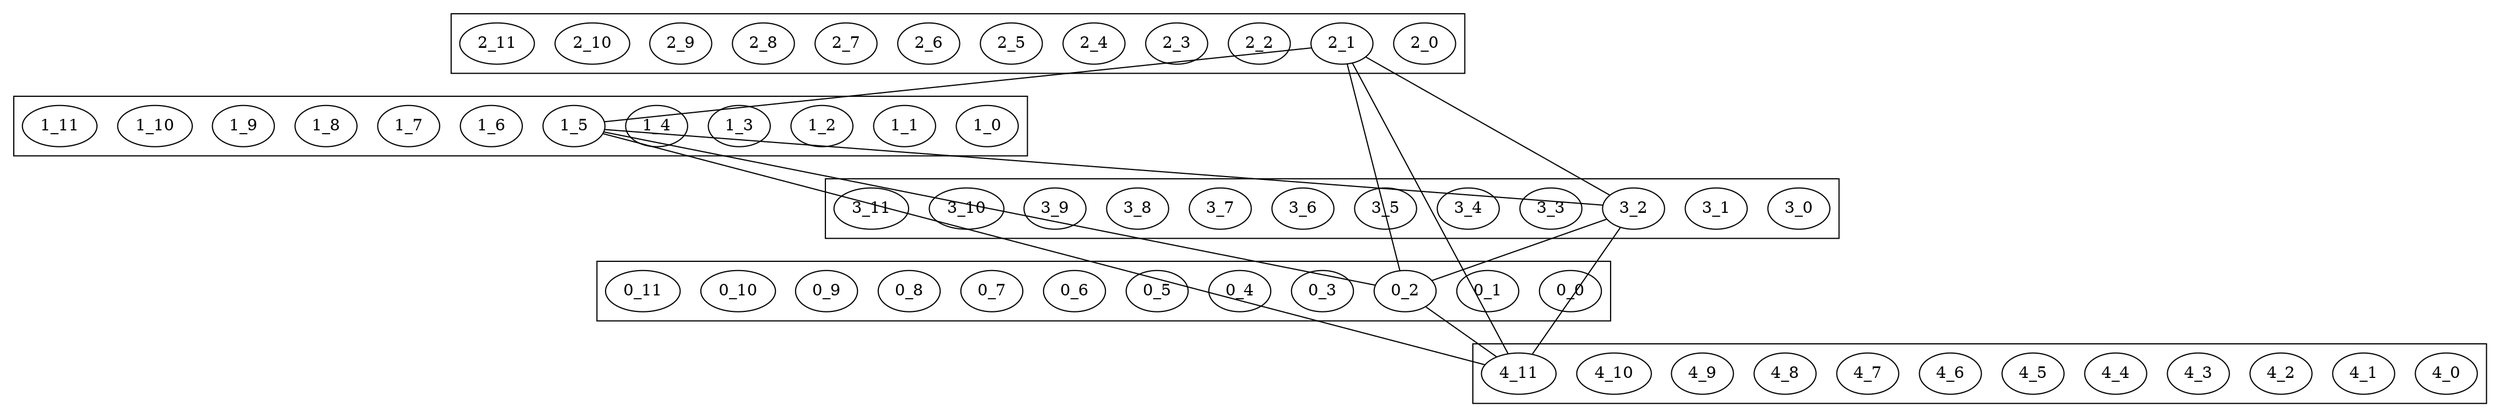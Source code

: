 graph "AAM state" {
splines=false;
subgraph cluster_0 {
"0_0" [pos="0,0"];
"0_1" [pos="1,5"];
"0_2" [pos="3,10"];
"0_3" [pos="5,0"];
"0_4" [pos="6,5"];
"0_5" [pos="8,10"];
"0_6" [pos="10,0"];
"0_7" [pos="11,5"];
"0_8" [pos="13,10"];
"0_9" [pos="15,0"];
"0_10" [pos="16,5"];
"0_11" [pos="18,10"];
}

subgraph cluster_1 {
"1_0" [pos="0,0"];
"1_1" [pos="1,5"];
"1_2" [pos="3,10"];
"1_3" [pos="5,0"];
"1_4" [pos="6,5"];
"1_5" [pos="8,10"];
"1_6" [pos="10,0"];
"1_7" [pos="11,5"];
"1_8" [pos="13,10"];
"1_9" [pos="15,0"];
"1_10" [pos="16,5"];
"1_11" [pos="18,10"];
}

subgraph cluster_2 {
"2_0" [pos="0,0"];
"2_1" [pos="1,5"];
"2_2" [pos="3,10"];
"2_3" [pos="5,0"];
"2_4" [pos="6,5"];
"2_5" [pos="8,10"];
"2_6" [pos="10,0"];
"2_7" [pos="11,5"];
"2_8" [pos="13,10"];
"2_9" [pos="15,0"];
"2_10" [pos="16,5"];
"2_11" [pos="18,10"];
}

subgraph cluster_3 {
"3_0" [pos="0,0"];
"3_1" [pos="1,5"];
"3_2" [pos="3,10"];
"3_3" [pos="5,0"];
"3_4" [pos="6,5"];
"3_5" [pos="8,10"];
"3_6" [pos="10,0"];
"3_7" [pos="11,5"];
"3_8" [pos="13,10"];
"3_9" [pos="15,0"];
"3_10" [pos="16,5"];
"3_11" [pos="18,10"];
}

subgraph cluster_4 {
"4_0" [pos="0,0"];
"4_1" [pos="1,5"];
"4_2" [pos="3,10"];
"4_3" [pos="5,0"];
"4_4" [pos="6,5"];
"4_5" [pos="8,10"];
"4_6" [pos="10,0"];
"4_7" [pos="11,5"];
"4_8" [pos="13,10"];
"4_9" [pos="15,0"];
"4_10" [pos="16,5"];
"4_11" [pos="18,10"];
}

"1_5" -- "3_2";
"2_1" -- "0_2";
"1_5" -- "4_11";
"0_2" -- "4_11";
"2_1" -- "3_2";
"2_1" -- "1_5";
"3_2" -- "4_11";
"1_5" -- "0_2";
"3_2" -- "0_2";
"2_1" -- "4_11";
}
